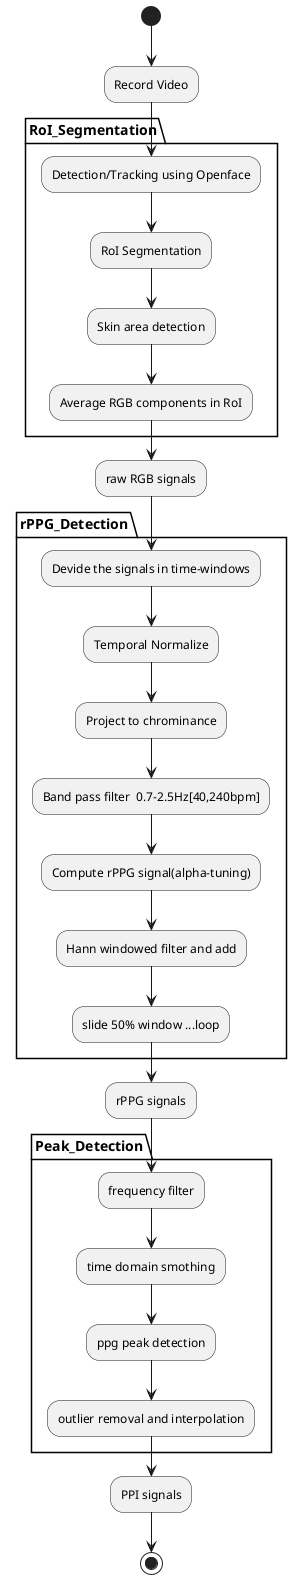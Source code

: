 @startuml

(*) --> "Record Video"
partition RoI_Segmentation {
--> "Detection/Tracking using Openface"
--> "RoI Segmentation"
--> "Skin area detection"
--> "Average RGB components in RoI"
}
--> "raw RGB signals"

' partition Preprocessing {
'  --> "Band pass filter  0.7-2.5Hz"
' }


' メモ
'  Every interval an optimized pulse-signal is calculated and 
'  multiplied with a Hanning window. 
'  Half the interval length later this is repeated and
'   the pulse output signal (bottom) results 
'   as the sum of these overlapping pieces.

partition rPPG_Detection {
--> "Devide the signals in time-windows"
--> "Temporal Normalize"
--> "Project to chrominance"
--> "Band pass filter  0.7-2.5Hz[40,240bpm]"
--> "Compute rPPG signal(alpha-tuning)"
--> "Hann windowed filter and add"
--> "slide 50% window ...loop"
}
--> "rPPG signals"

partition Peak_Detection {
--> "frequency filter"
--> "time domain smothing"
--> "ppg peak detection"
--> "outlier removal and interpolation"
}
--> "PPI signals"

--> (*)
@enduml